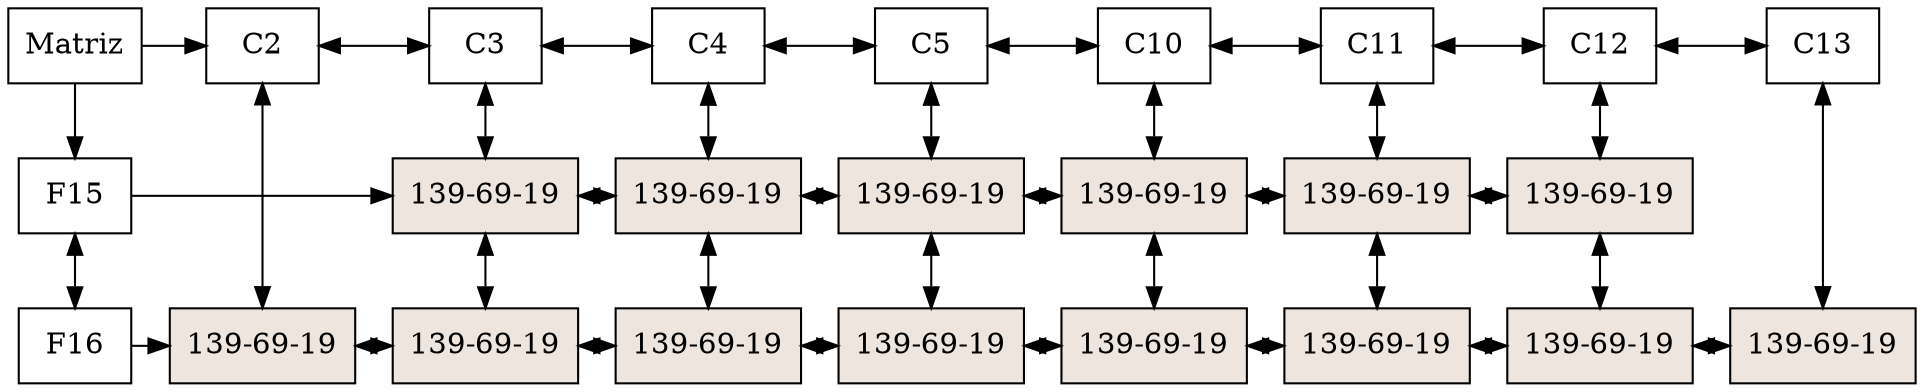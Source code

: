 digraph G{
node [shape = box] 
raiz[label="Matriz"  group=1];
12571472 [label="F15" group = 1]; 
12571632 [label="F16" group = 1]; 
12571472->12571632[dir=both];
12571504 [label="C2" group = 4]; 
12571120 [label="C3" group = 5]; 
12571696 [label="C4" group = 6]; 
12571248 [label="C5" group = 7]; 
12571280 [label="C10" group = 12]; 
12571408 [label="C11" group = 13]; 
12571440 [label="C12" group = 14]; 
12571568 [label="C13" group = 15]; 
12571504->12571120[dir=both];
12571120->12571696[dir=both];
12571696->12571248[dir=both];
12571248->12571280[dir=both];
12571280->12571408[dir=both];
12571408->12571440[dir=both];
12571440->12571568[dir=both];
raiz -> 12571472;
raiz -> 12571504;
{ rank  = same; raiz 12571504; 12571120; 12571696; 12571248; 12571280; 12571408; 12571440; 12571568; }
12574288 [style=filled,fillcolor=seashell2,label= "139-69-19" group = 4 ]; 
12574680 [style=filled,fillcolor=seashell2,label= "139-69-19" group = 5 ]; 
12575464 [style=filled,fillcolor=seashell2,label= "139-69-19" group = 5 ]; 
12574400 [style=filled,fillcolor=seashell2,label= "139-69-19" group = 6 ]; 
12575688 [style=filled,fillcolor=seashell2,label= "139-69-19" group = 6 ]; 
12574120 [style=filled,fillcolor=seashell2,label= "139-69-19" group = 7 ]; 
12575296 [style=filled,fillcolor=seashell2,label= "139-69-19" group = 7 ]; 
12574624 [style=filled,fillcolor=seashell2,label= "139-69-19" group = 12 ]; 
12574960 [style=filled,fillcolor=seashell2,label= "139-69-19" group = 12 ]; 
12574232 [style=filled,fillcolor=seashell2,label= "139-69-19" group = 13 ]; 
12574848 [style=filled,fillcolor=seashell2,label= "139-69-19" group = 13 ]; 
12574736 [style=filled,fillcolor=seashell2,label= "139-69-19" group = 14 ]; 
12574512 [style=filled,fillcolor=seashell2,label= "139-69-19" group = 14 ]; 
12575016 [style=filled,fillcolor=seashell2,label= "139-69-19" group = 15 ]; 
12571472->12574680;
12574680->12574400[dir=both];
12574400->12574120[dir=both];
12574120->12574624[dir=both];
12574624->12574232[dir=both];
12574232->12574736[dir=both];
{ rank = same; 12571472; 12574680; 12574400; 12574120; 12574624; 12574232; 12574736; }
12571632->12574288;
12574288->12575464[dir=both];
12575464->12575688[dir=both];
12575688->12575296[dir=both];
12575296->12574960[dir=both];
12574960->12574848[dir=both];
12574848->12574512[dir=both];
12574512->12575016[dir=both];
{ rank = same; 12571632; 12574288; 12575464; 12575688; 12575296; 12574960; 12574848; 12574512; 12575016; }
12571504->12574288[dir=both];
12571120->12574680[dir=both];
12574680->12575464[dir=both];
12571696->12574400[dir=both];
12574400->12575688[dir=both];
12571248->12574120[dir=both];
12574120->12575296[dir=both];
12571280->12574624[dir=both];
12574624->12574960[dir=both];
12571408->12574232[dir=both];
12574232->12574848[dir=both];
12571440->12574736[dir=both];
12574736->12574512[dir=both];
12571568->12575016[dir=both];
}
